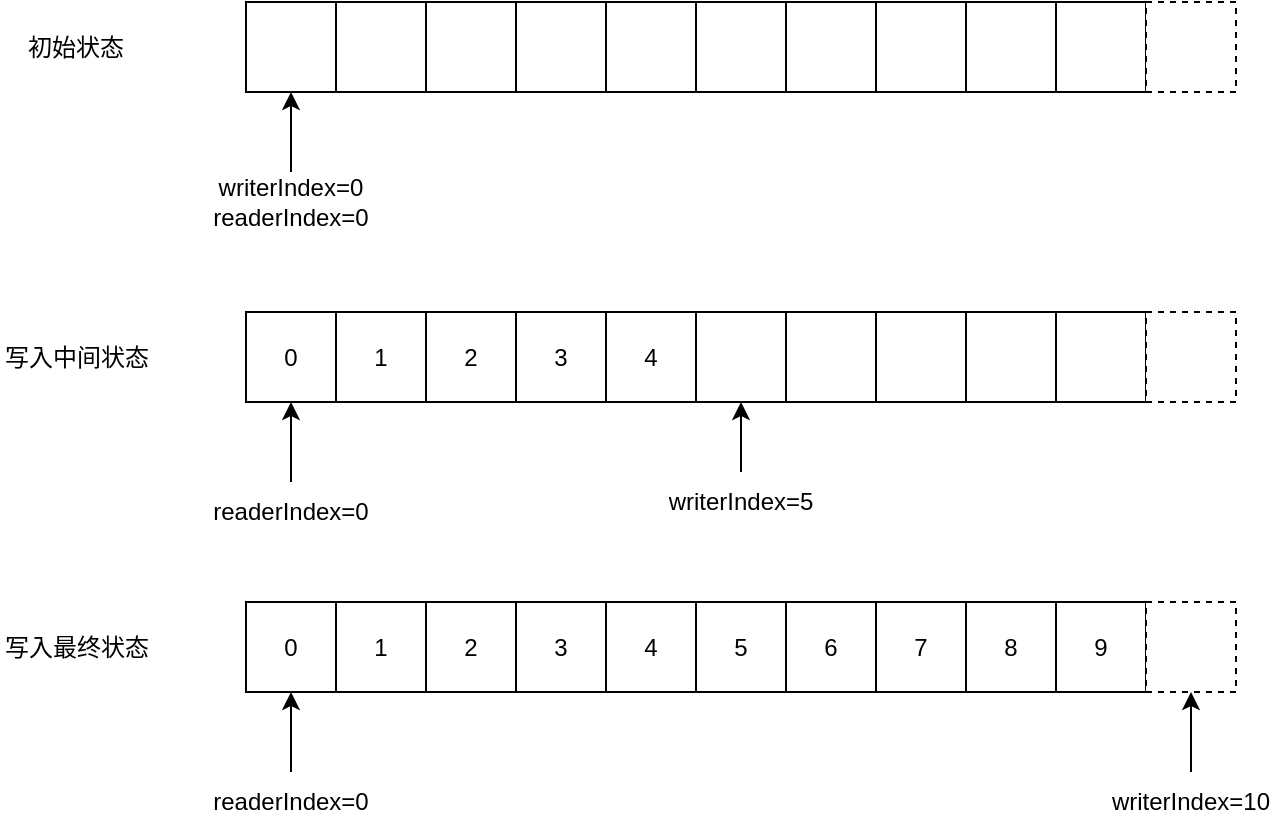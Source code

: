 <mxfile version="26.1.0">
  <diagram name="第 1 页" id="clWs-OmhBCykppdtENqQ">
    <mxGraphModel dx="1185" dy="627" grid="1" gridSize="5" guides="1" tooltips="1" connect="1" arrows="1" fold="1" page="0" pageScale="1" pageWidth="827" pageHeight="1169" background="none" math="0" shadow="0" adaptiveColors="auto">
      <root>
        <mxCell id="0" />
        <mxCell id="1" parent="0" />
        <mxCell id="llWhCZM3eg7N1MfJ-Pij-39" value="0" style="whiteSpace=wrap;html=1;aspect=fixed;" vertex="1" parent="1">
          <mxGeometry x="345" y="355" width="45" height="45" as="geometry" />
        </mxCell>
        <mxCell id="llWhCZM3eg7N1MfJ-Pij-40" value="1" style="whiteSpace=wrap;html=1;aspect=fixed;" vertex="1" parent="1">
          <mxGeometry x="390" y="355" width="45" height="45" as="geometry" />
        </mxCell>
        <mxCell id="llWhCZM3eg7N1MfJ-Pij-41" value="2" style="whiteSpace=wrap;html=1;aspect=fixed;" vertex="1" parent="1">
          <mxGeometry x="435" y="355" width="45" height="45" as="geometry" />
        </mxCell>
        <mxCell id="llWhCZM3eg7N1MfJ-Pij-42" value="3" style="whiteSpace=wrap;html=1;aspect=fixed;" vertex="1" parent="1">
          <mxGeometry x="480" y="355" width="45" height="45" as="geometry" />
        </mxCell>
        <mxCell id="llWhCZM3eg7N1MfJ-Pij-43" value="4" style="whiteSpace=wrap;html=1;aspect=fixed;" vertex="1" parent="1">
          <mxGeometry x="525" y="355" width="45" height="45" as="geometry" />
        </mxCell>
        <mxCell id="llWhCZM3eg7N1MfJ-Pij-44" value="" style="whiteSpace=wrap;html=1;aspect=fixed;" vertex="1" parent="1">
          <mxGeometry x="570" y="355" width="45" height="45" as="geometry" />
        </mxCell>
        <mxCell id="llWhCZM3eg7N1MfJ-Pij-45" value="" style="whiteSpace=wrap;html=1;aspect=fixed;" vertex="1" parent="1">
          <mxGeometry x="615" y="355" width="45" height="45" as="geometry" />
        </mxCell>
        <mxCell id="llWhCZM3eg7N1MfJ-Pij-46" value="" style="whiteSpace=wrap;html=1;aspect=fixed;" vertex="1" parent="1">
          <mxGeometry x="660" y="355" width="45" height="45" as="geometry" />
        </mxCell>
        <mxCell id="llWhCZM3eg7N1MfJ-Pij-47" value="" style="whiteSpace=wrap;html=1;aspect=fixed;" vertex="1" parent="1">
          <mxGeometry x="705" y="355" width="45" height="45" as="geometry" />
        </mxCell>
        <mxCell id="llWhCZM3eg7N1MfJ-Pij-48" value="" style="whiteSpace=wrap;html=1;aspect=fixed;" vertex="1" parent="1">
          <mxGeometry x="750" y="355" width="45" height="45" as="geometry" />
        </mxCell>
        <mxCell id="llWhCZM3eg7N1MfJ-Pij-55" value="" style="whiteSpace=wrap;html=1;aspect=fixed;" vertex="1" parent="1">
          <mxGeometry x="345" y="200" width="45" height="45" as="geometry" />
        </mxCell>
        <mxCell id="llWhCZM3eg7N1MfJ-Pij-56" value="" style="whiteSpace=wrap;html=1;aspect=fixed;" vertex="1" parent="1">
          <mxGeometry x="390" y="200" width="45" height="45" as="geometry" />
        </mxCell>
        <mxCell id="llWhCZM3eg7N1MfJ-Pij-57" value="" style="whiteSpace=wrap;html=1;aspect=fixed;" vertex="1" parent="1">
          <mxGeometry x="435" y="200" width="45" height="45" as="geometry" />
        </mxCell>
        <mxCell id="llWhCZM3eg7N1MfJ-Pij-58" value="" style="whiteSpace=wrap;html=1;aspect=fixed;" vertex="1" parent="1">
          <mxGeometry x="480" y="200" width="45" height="45" as="geometry" />
        </mxCell>
        <mxCell id="llWhCZM3eg7N1MfJ-Pij-59" value="" style="whiteSpace=wrap;html=1;aspect=fixed;" vertex="1" parent="1">
          <mxGeometry x="525" y="200" width="45" height="45" as="geometry" />
        </mxCell>
        <mxCell id="llWhCZM3eg7N1MfJ-Pij-60" value="" style="whiteSpace=wrap;html=1;aspect=fixed;" vertex="1" parent="1">
          <mxGeometry x="570" y="200" width="45" height="45" as="geometry" />
        </mxCell>
        <mxCell id="llWhCZM3eg7N1MfJ-Pij-61" value="" style="whiteSpace=wrap;html=1;aspect=fixed;" vertex="1" parent="1">
          <mxGeometry x="615" y="200" width="45" height="45" as="geometry" />
        </mxCell>
        <mxCell id="llWhCZM3eg7N1MfJ-Pij-62" value="" style="whiteSpace=wrap;html=1;aspect=fixed;" vertex="1" parent="1">
          <mxGeometry x="660" y="200" width="45" height="45" as="geometry" />
        </mxCell>
        <mxCell id="llWhCZM3eg7N1MfJ-Pij-63" value="" style="whiteSpace=wrap;html=1;aspect=fixed;" vertex="1" parent="1">
          <mxGeometry x="705" y="200" width="45" height="45" as="geometry" />
        </mxCell>
        <mxCell id="llWhCZM3eg7N1MfJ-Pij-64" value="" style="whiteSpace=wrap;html=1;aspect=fixed;" vertex="1" parent="1">
          <mxGeometry x="750" y="200" width="45" height="45" as="geometry" />
        </mxCell>
        <mxCell id="llWhCZM3eg7N1MfJ-Pij-65" value="初始状态" style="text;html=1;align=center;verticalAlign=middle;whiteSpace=wrap;rounded=0;" vertex="1" parent="1">
          <mxGeometry x="230" y="207.5" width="60" height="30" as="geometry" />
        </mxCell>
        <mxCell id="llWhCZM3eg7N1MfJ-Pij-66" value="写入中间状态" style="text;html=1;align=center;verticalAlign=middle;whiteSpace=wrap;rounded=0;" vertex="1" parent="1">
          <mxGeometry x="222.5" y="362.5" width="75" height="30" as="geometry" />
        </mxCell>
        <mxCell id="llWhCZM3eg7N1MfJ-Pij-79" style="edgeStyle=orthogonalEdgeStyle;rounded=0;orthogonalLoop=1;jettySize=auto;html=1;exitX=0.5;exitY=0;exitDx=0;exitDy=0;entryX=0.5;entryY=1;entryDx=0;entryDy=0;" edge="1" parent="1" source="llWhCZM3eg7N1MfJ-Pij-78" target="llWhCZM3eg7N1MfJ-Pij-55">
          <mxGeometry relative="1" as="geometry" />
        </mxCell>
        <mxCell id="llWhCZM3eg7N1MfJ-Pij-78" value="writerIndex=0&lt;div&gt;readerIndex=0&lt;/div&gt;" style="text;html=1;align=center;verticalAlign=middle;whiteSpace=wrap;rounded=0;" vertex="1" parent="1">
          <mxGeometry x="325" y="285" width="85" height="30" as="geometry" />
        </mxCell>
        <mxCell id="llWhCZM3eg7N1MfJ-Pij-80" value="0" style="whiteSpace=wrap;html=1;aspect=fixed;" vertex="1" parent="1">
          <mxGeometry x="345" y="500" width="45" height="45" as="geometry" />
        </mxCell>
        <mxCell id="llWhCZM3eg7N1MfJ-Pij-81" value="1" style="whiteSpace=wrap;html=1;aspect=fixed;" vertex="1" parent="1">
          <mxGeometry x="390" y="500" width="45" height="45" as="geometry" />
        </mxCell>
        <mxCell id="llWhCZM3eg7N1MfJ-Pij-82" value="2" style="whiteSpace=wrap;html=1;aspect=fixed;" vertex="1" parent="1">
          <mxGeometry x="435" y="500" width="45" height="45" as="geometry" />
        </mxCell>
        <mxCell id="llWhCZM3eg7N1MfJ-Pij-83" value="3" style="whiteSpace=wrap;html=1;aspect=fixed;" vertex="1" parent="1">
          <mxGeometry x="480" y="500" width="45" height="45" as="geometry" />
        </mxCell>
        <mxCell id="llWhCZM3eg7N1MfJ-Pij-84" value="4" style="whiteSpace=wrap;html=1;aspect=fixed;" vertex="1" parent="1">
          <mxGeometry x="525" y="500" width="45" height="45" as="geometry" />
        </mxCell>
        <mxCell id="llWhCZM3eg7N1MfJ-Pij-85" value="5" style="whiteSpace=wrap;html=1;aspect=fixed;" vertex="1" parent="1">
          <mxGeometry x="570" y="500" width="45" height="45" as="geometry" />
        </mxCell>
        <mxCell id="llWhCZM3eg7N1MfJ-Pij-86" value="6" style="whiteSpace=wrap;html=1;aspect=fixed;" vertex="1" parent="1">
          <mxGeometry x="615" y="500" width="45" height="45" as="geometry" />
        </mxCell>
        <mxCell id="llWhCZM3eg7N1MfJ-Pij-87" value="7" style="whiteSpace=wrap;html=1;aspect=fixed;" vertex="1" parent="1">
          <mxGeometry x="660" y="500" width="45" height="45" as="geometry" />
        </mxCell>
        <mxCell id="llWhCZM3eg7N1MfJ-Pij-88" value="8" style="whiteSpace=wrap;html=1;aspect=fixed;" vertex="1" parent="1">
          <mxGeometry x="705" y="500" width="45" height="45" as="geometry" />
        </mxCell>
        <mxCell id="llWhCZM3eg7N1MfJ-Pij-89" value="9" style="whiteSpace=wrap;html=1;aspect=fixed;" vertex="1" parent="1">
          <mxGeometry x="750" y="500" width="45" height="45" as="geometry" />
        </mxCell>
        <mxCell id="llWhCZM3eg7N1MfJ-Pij-92" value="" style="whiteSpace=wrap;html=1;aspect=fixed;dashed=1;" vertex="1" parent="1">
          <mxGeometry x="795" y="200" width="45" height="45" as="geometry" />
        </mxCell>
        <mxCell id="llWhCZM3eg7N1MfJ-Pij-94" value="" style="whiteSpace=wrap;html=1;aspect=fixed;dashed=1;" vertex="1" parent="1">
          <mxGeometry x="795" y="355" width="45" height="45" as="geometry" />
        </mxCell>
        <mxCell id="llWhCZM3eg7N1MfJ-Pij-96" value="" style="whiteSpace=wrap;html=1;aspect=fixed;dashed=1;" vertex="1" parent="1">
          <mxGeometry x="795" y="500" width="45" height="45" as="geometry" />
        </mxCell>
        <mxCell id="llWhCZM3eg7N1MfJ-Pij-99" style="edgeStyle=orthogonalEdgeStyle;rounded=0;orthogonalLoop=1;jettySize=auto;html=1;exitX=0.5;exitY=0;exitDx=0;exitDy=0;entryX=0.5;entryY=1;entryDx=0;entryDy=0;" edge="1" parent="1" source="llWhCZM3eg7N1MfJ-Pij-98" target="llWhCZM3eg7N1MfJ-Pij-39">
          <mxGeometry relative="1" as="geometry" />
        </mxCell>
        <mxCell id="llWhCZM3eg7N1MfJ-Pij-98" value="&lt;div&gt;readerIndex=0&lt;/div&gt;" style="text;html=1;align=center;verticalAlign=middle;whiteSpace=wrap;rounded=0;" vertex="1" parent="1">
          <mxGeometry x="325" y="440" width="85" height="30" as="geometry" />
        </mxCell>
        <mxCell id="llWhCZM3eg7N1MfJ-Pij-101" style="edgeStyle=orthogonalEdgeStyle;rounded=0;orthogonalLoop=1;jettySize=auto;html=1;exitX=0.5;exitY=0;exitDx=0;exitDy=0;entryX=0.5;entryY=1;entryDx=0;entryDy=0;" edge="1" parent="1" source="llWhCZM3eg7N1MfJ-Pij-100" target="llWhCZM3eg7N1MfJ-Pij-44">
          <mxGeometry relative="1" as="geometry" />
        </mxCell>
        <mxCell id="llWhCZM3eg7N1MfJ-Pij-100" value="&lt;div&gt;writerIndex=5&lt;/div&gt;" style="text;html=1;align=center;verticalAlign=middle;whiteSpace=wrap;rounded=0;" vertex="1" parent="1">
          <mxGeometry x="550" y="435" width="85" height="30" as="geometry" />
        </mxCell>
        <mxCell id="llWhCZM3eg7N1MfJ-Pij-102" value="写入最终状态" style="text;html=1;align=center;verticalAlign=middle;whiteSpace=wrap;rounded=0;" vertex="1" parent="1">
          <mxGeometry x="222.5" y="507.5" width="75" height="30" as="geometry" />
        </mxCell>
        <mxCell id="llWhCZM3eg7N1MfJ-Pij-104" style="edgeStyle=orthogonalEdgeStyle;rounded=0;orthogonalLoop=1;jettySize=auto;html=1;entryX=0.5;entryY=1;entryDx=0;entryDy=0;" edge="1" parent="1" source="llWhCZM3eg7N1MfJ-Pij-103" target="llWhCZM3eg7N1MfJ-Pij-80">
          <mxGeometry relative="1" as="geometry" />
        </mxCell>
        <mxCell id="llWhCZM3eg7N1MfJ-Pij-103" value="&lt;div&gt;readerIndex=0&lt;/div&gt;" style="text;html=1;align=center;verticalAlign=middle;whiteSpace=wrap;rounded=0;" vertex="1" parent="1">
          <mxGeometry x="325" y="585" width="85" height="30" as="geometry" />
        </mxCell>
        <mxCell id="llWhCZM3eg7N1MfJ-Pij-106" style="edgeStyle=orthogonalEdgeStyle;rounded=0;orthogonalLoop=1;jettySize=auto;html=1;entryX=0.5;entryY=1;entryDx=0;entryDy=0;" edge="1" parent="1" source="llWhCZM3eg7N1MfJ-Pij-105" target="llWhCZM3eg7N1MfJ-Pij-96">
          <mxGeometry relative="1" as="geometry" />
        </mxCell>
        <mxCell id="llWhCZM3eg7N1MfJ-Pij-105" value="&lt;div&gt;writerIndex=10&lt;/div&gt;" style="text;html=1;align=center;verticalAlign=middle;whiteSpace=wrap;rounded=0;" vertex="1" parent="1">
          <mxGeometry x="775" y="585" width="85" height="30" as="geometry" />
        </mxCell>
      </root>
    </mxGraphModel>
  </diagram>
</mxfile>
